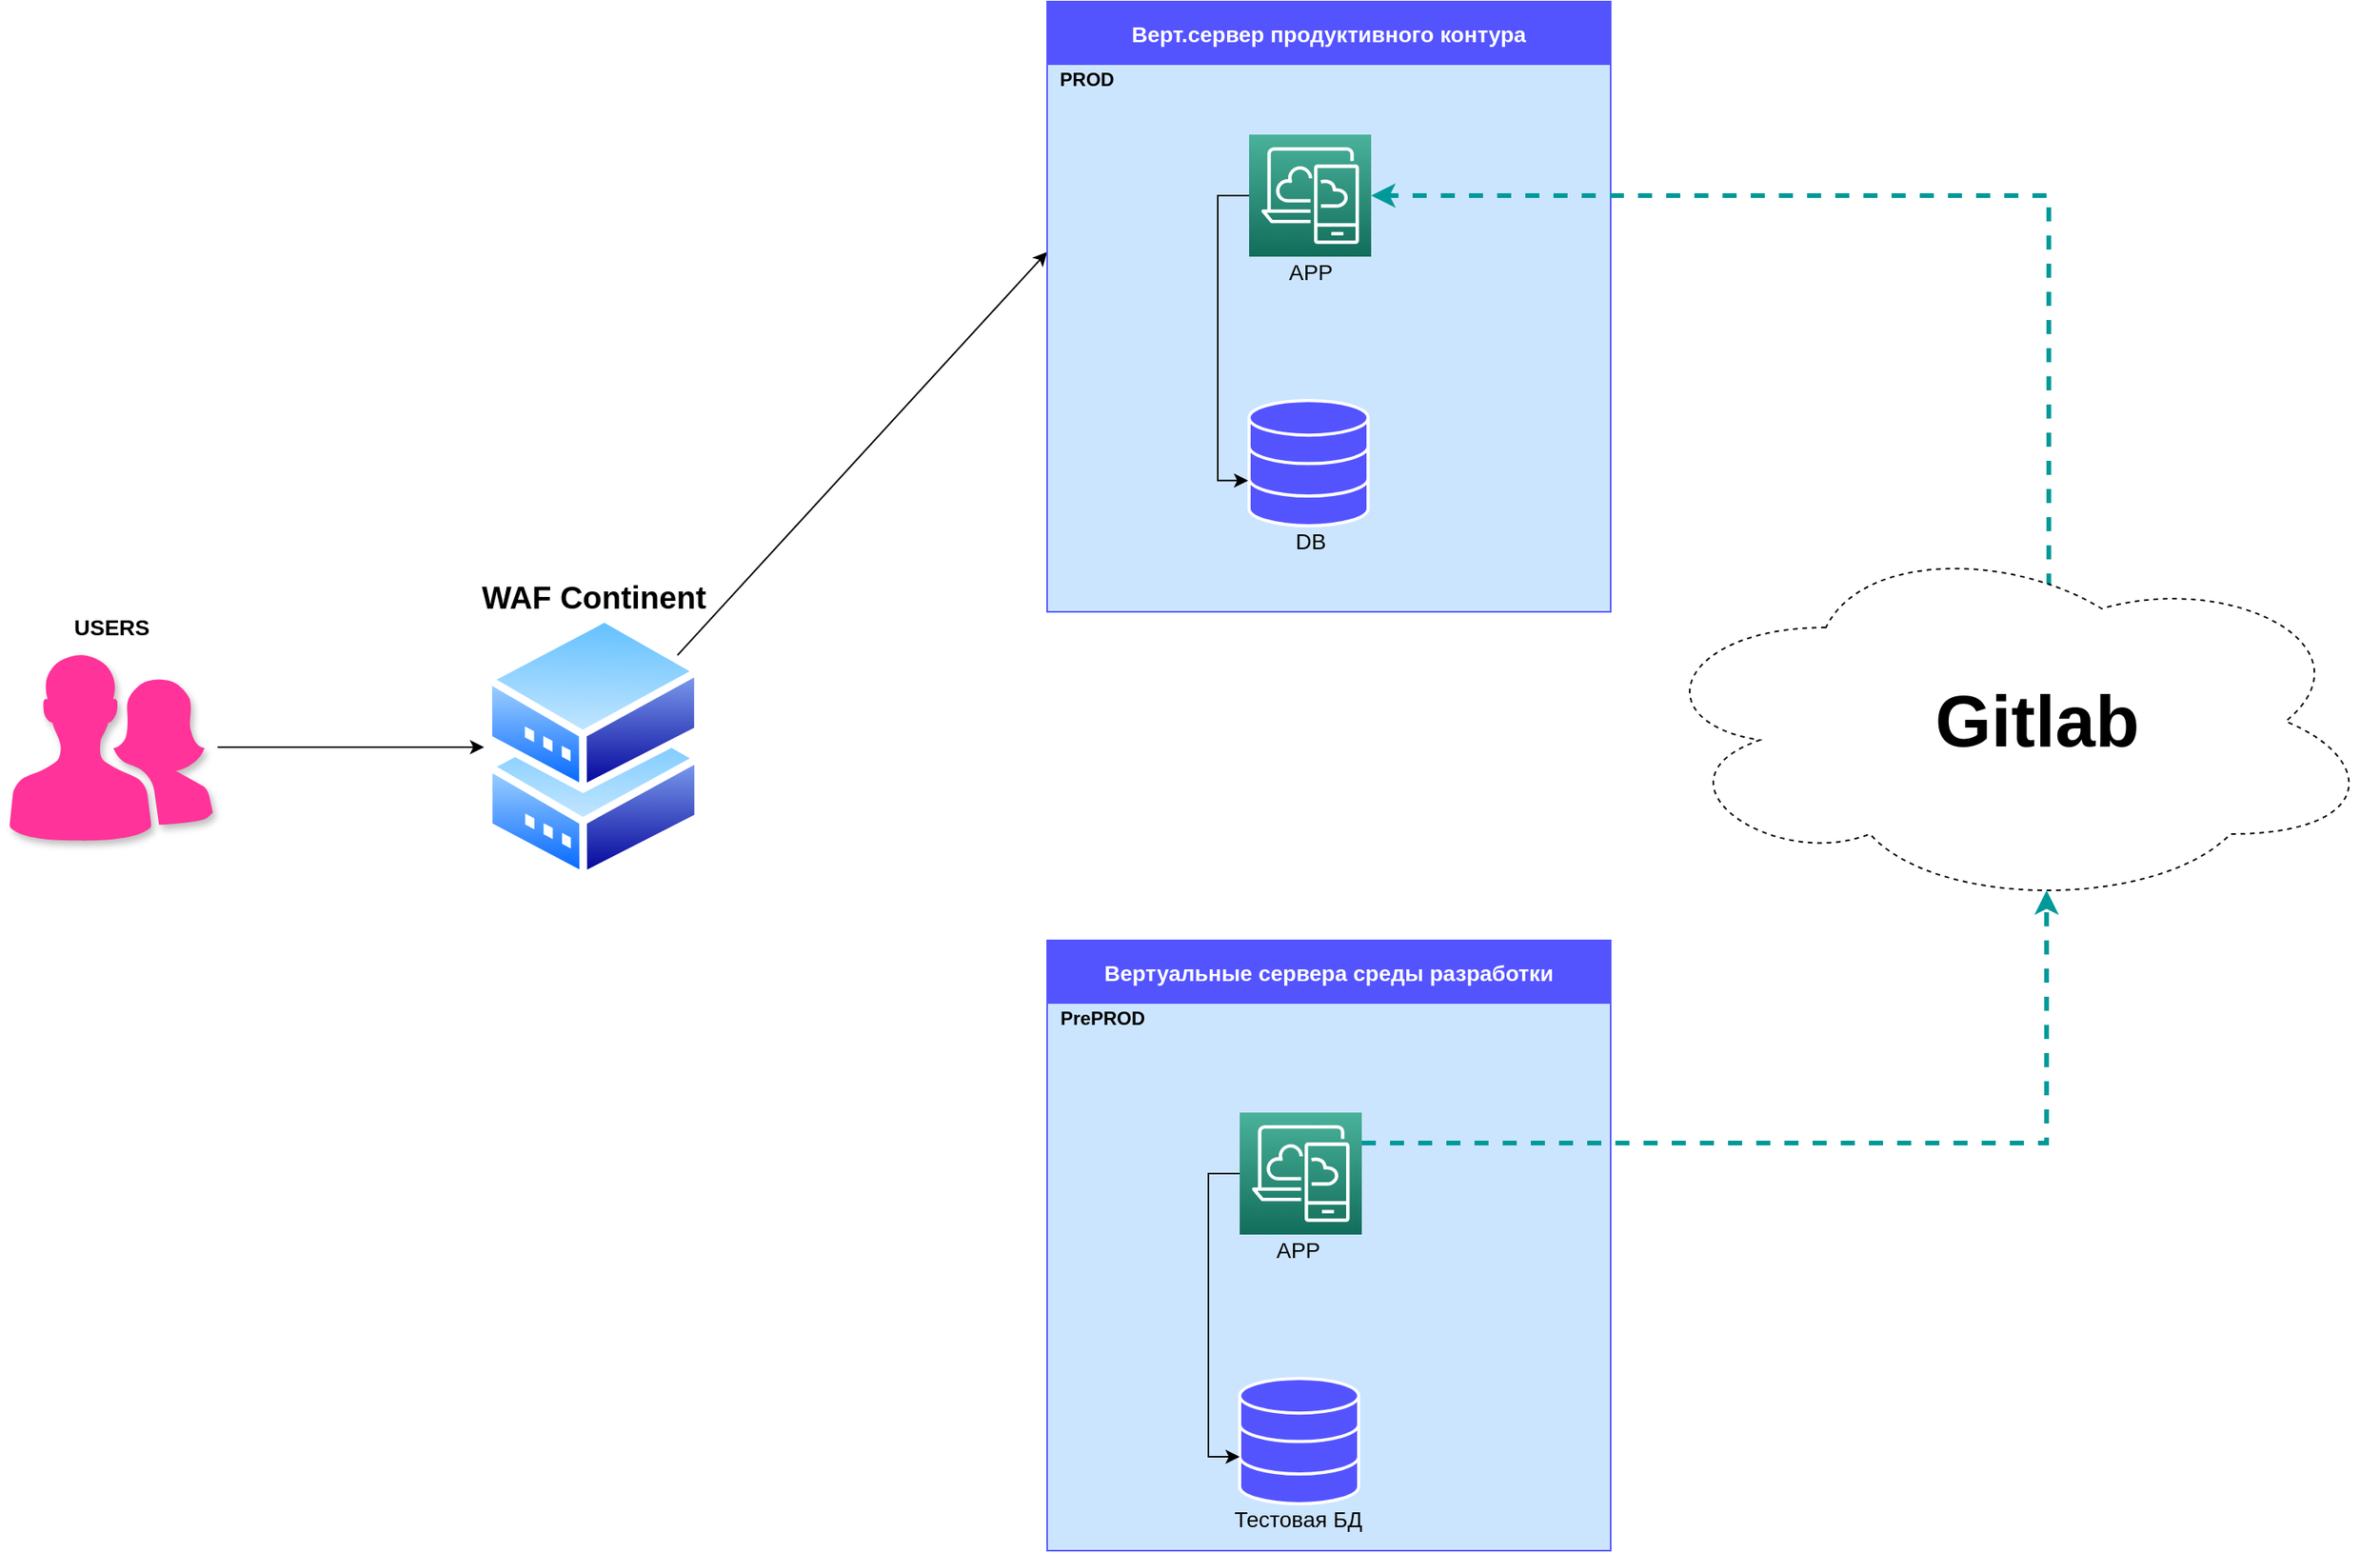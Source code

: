 <mxfile version="14.8.2" type="github">
  <diagram id="v-wtuk_-yEVzXyu53uFW" name="Page-1">
    <mxGraphModel dx="3773" dy="1521" grid="1" gridSize="10" guides="1" tooltips="1" connect="1" arrows="1" fold="1" page="1" pageScale="1" pageWidth="827" pageHeight="1169" math="0" shadow="0">
      <root>
        <mxCell id="0" />
        <mxCell id="1" parent="0" />
        <mxCell id="-sHsXnIv7ehbZTR2JKuz-21" value="Вертуальные сервера среды разработки" style="swimlane;sketch=0;fillColor=#5454FF;strokeColor=#5454FF;rounded=0;shadow=0;glass=0;swimlaneFillColor=#CCE5FF;fontColor=#FFFFFF;startSize=40;fontSize=14;" parent="1" vertex="1">
          <mxGeometry x="120" y="710" width="360" height="390" as="geometry" />
        </mxCell>
        <mxCell id="-sHsXnIv7ehbZTR2JKuz-10" value="" style="html=1;verticalLabelPosition=bottom;align=center;labelBackgroundColor=#ffffff;verticalAlign=top;strokeWidth=2;shadow=0;dashed=0;shape=mxgraph.ios7.icons.data;fillColor=#5454FF;strokeColor=#FFFFFF;" parent="-sHsXnIv7ehbZTR2JKuz-21" vertex="1">
          <mxGeometry x="123" y="280" width="76" height="80" as="geometry" />
        </mxCell>
        <mxCell id="-sHsXnIv7ehbZTR2JKuz-11" value="" style="points=[[0,0,0],[0.25,0,0],[0.5,0,0],[0.75,0,0],[1,0,0],[0,1,0],[0.25,1,0],[0.5,1,0],[0.75,1,0],[1,1,0],[0,0.25,0],[0,0.5,0],[0,0.75,0],[1,0.25,0],[1,0.5,0],[1,0.75,0]];outlineConnect=0;fontColor=#232F3E;gradientColor=#4AB29A;gradientDirection=north;fillColor=#116D5B;strokeColor=#ffffff;dashed=0;verticalLabelPosition=bottom;verticalAlign=top;align=center;html=1;fontSize=12;fontStyle=0;aspect=fixed;shape=mxgraph.aws4.resourceIcon;resIcon=mxgraph.aws4.desktop_and_app_streaming;" parent="-sHsXnIv7ehbZTR2JKuz-21" vertex="1">
          <mxGeometry x="123" y="110" width="78" height="78" as="geometry" />
        </mxCell>
        <mxCell id="-sHsXnIv7ehbZTR2JKuz-12" value="&lt;font style=&quot;font-size: 14px&quot;&gt;APP&lt;/font&gt;" style="text;html=1;resizable=0;autosize=1;align=center;verticalAlign=middle;points=[];fillColor=none;strokeColor=none;rounded=0;" parent="-sHsXnIv7ehbZTR2JKuz-21" vertex="1">
          <mxGeometry x="140" y="188" width="40" height="20" as="geometry" />
        </mxCell>
        <mxCell id="-sHsXnIv7ehbZTR2JKuz-13" value="&lt;font style=&quot;font-size: 14px&quot;&gt;Тестовая БД&lt;/font&gt;" style="text;html=1;resizable=0;autosize=1;align=center;verticalAlign=middle;points=[];fillColor=none;strokeColor=none;rounded=0;" parent="-sHsXnIv7ehbZTR2JKuz-21" vertex="1">
          <mxGeometry x="110" y="360" width="100" height="20" as="geometry" />
        </mxCell>
        <mxCell id="xNV7zSzciqL4xYP6tt0m-27" value="PrePROD" style="text;html=1;resizable=0;autosize=1;align=center;verticalAlign=middle;points=[];fillColor=none;strokeColor=none;rounded=0;fontStyle=1" vertex="1" parent="-sHsXnIv7ehbZTR2JKuz-21">
          <mxGeometry y="40" width="70" height="20" as="geometry" />
        </mxCell>
        <mxCell id="-sHsXnIv7ehbZTR2JKuz-47" style="rounded=0;orthogonalLoop=1;jettySize=auto;html=1;fontColor=#FFFFFF;" parent="1" source="xNV7zSzciqL4xYP6tt0m-25" edge="1">
          <mxGeometry relative="1" as="geometry">
            <mxPoint x="120" y="270" as="targetPoint" />
            <mxPoint x="-130" y="510" as="sourcePoint" />
          </mxGeometry>
        </mxCell>
        <mxCell id="-sHsXnIv7ehbZTR2JKuz-40" value="&lt;font style=&quot;font-size: 20px&quot;&gt;WAF Continent&lt;/font&gt;" style="text;html=1;resizable=0;autosize=1;align=center;verticalAlign=middle;points=[];fillColor=none;strokeColor=none;rounded=0;fontStyle=1" parent="1" vertex="1">
          <mxGeometry x="-250" y="480" width="160" height="20" as="geometry" />
        </mxCell>
        <mxCell id="-sHsXnIv7ehbZTR2JKuz-50" style="edgeStyle=orthogonalEdgeStyle;rounded=0;orthogonalLoop=1;jettySize=auto;html=1;fontColor=#FFFFFF;" parent="1" source="-sHsXnIv7ehbZTR2JKuz-45" target="xNV7zSzciqL4xYP6tt0m-25" edge="1">
          <mxGeometry relative="1" as="geometry">
            <mxPoint x="-250" y="586.5" as="targetPoint" />
          </mxGeometry>
        </mxCell>
        <mxCell id="-sHsXnIv7ehbZTR2JKuz-45" value="" style="verticalLabelPosition=bottom;html=1;verticalAlign=top;pointerEvents=1;align=center;shape=mxgraph.cisco_safe.people_places_things_icons.icon2;rounded=0;shadow=1;glass=0;sketch=0;fontColor=#FFFFFF;strokeWidth=4;perimeterSpacing=3;fillColor=#FF3399;" parent="1" vertex="1">
          <mxGeometry x="-543" y="526.5" width="130" height="120" as="geometry" />
        </mxCell>
        <mxCell id="-sHsXnIv7ehbZTR2JKuz-48" value="&lt;font style=&quot;font-size: 14px&quot;&gt;USERS&lt;/font&gt;" style="text;html=1;resizable=0;autosize=1;align=center;verticalAlign=middle;points=[];fillColor=none;strokeColor=none;rounded=0;fontStyle=1" parent="1" vertex="1">
          <mxGeometry x="-508" y="500" width="60" height="20" as="geometry" />
        </mxCell>
        <mxCell id="xNV7zSzciqL4xYP6tt0m-1" value="Верт.сервер продуктивного контура" style="swimlane;sketch=0;fillColor=#5454FF;strokeColor=#5454FF;rounded=0;shadow=0;glass=0;swimlaneFillColor=#CCE5FF;fontColor=#FFFFFF;startSize=40;fontSize=14;" vertex="1" parent="1">
          <mxGeometry x="120" y="110" width="360" height="390" as="geometry" />
        </mxCell>
        <mxCell id="xNV7zSzciqL4xYP6tt0m-2" value="" style="html=1;verticalLabelPosition=bottom;align=center;labelBackgroundColor=#ffffff;verticalAlign=top;strokeWidth=2;shadow=0;dashed=0;shape=mxgraph.ios7.icons.data;fillColor=#5454FF;strokeColor=#FFFFFF;" vertex="1" parent="xNV7zSzciqL4xYP6tt0m-1">
          <mxGeometry x="129" y="255" width="76" height="80" as="geometry" />
        </mxCell>
        <mxCell id="xNV7zSzciqL4xYP6tt0m-28" style="edgeStyle=orthogonalEdgeStyle;rounded=0;orthogonalLoop=1;jettySize=auto;html=1;exitX=0;exitY=0.5;exitDx=0;exitDy=0;exitPerimeter=0;entryX=-0.008;entryY=0.639;entryDx=0;entryDy=0;entryPerimeter=0;" edge="1" parent="xNV7zSzciqL4xYP6tt0m-1" source="xNV7zSzciqL4xYP6tt0m-3" target="xNV7zSzciqL4xYP6tt0m-2">
          <mxGeometry relative="1" as="geometry" />
        </mxCell>
        <mxCell id="xNV7zSzciqL4xYP6tt0m-3" value="" style="points=[[0,0,0],[0.25,0,0],[0.5,0,0],[0.75,0,0],[1,0,0],[0,1,0],[0.25,1,0],[0.5,1,0],[0.75,1,0],[1,1,0],[0,0.25,0],[0,0.5,0],[0,0.75,0],[1,0.25,0],[1,0.5,0],[1,0.75,0]];outlineConnect=0;fontColor=#232F3E;gradientColor=#4AB29A;gradientDirection=north;fillColor=#116D5B;strokeColor=#ffffff;dashed=0;verticalLabelPosition=bottom;verticalAlign=top;align=center;html=1;fontSize=12;fontStyle=0;aspect=fixed;shape=mxgraph.aws4.resourceIcon;resIcon=mxgraph.aws4.desktop_and_app_streaming;" vertex="1" parent="xNV7zSzciqL4xYP6tt0m-1">
          <mxGeometry x="129" y="85" width="78" height="78" as="geometry" />
        </mxCell>
        <mxCell id="xNV7zSzciqL4xYP6tt0m-5" value="&lt;font style=&quot;font-size: 14px&quot;&gt;APP&lt;/font&gt;" style="text;html=1;resizable=0;autosize=1;align=center;verticalAlign=middle;points=[];fillColor=none;strokeColor=none;rounded=0;" vertex="1" parent="xNV7zSzciqL4xYP6tt0m-1">
          <mxGeometry x="148" y="163" width="40" height="20" as="geometry" />
        </mxCell>
        <mxCell id="xNV7zSzciqL4xYP6tt0m-6" value="&lt;font style=&quot;font-size: 14px&quot;&gt;DB&lt;/font&gt;" style="text;html=1;resizable=0;autosize=1;align=center;verticalAlign=middle;points=[];fillColor=none;strokeColor=none;rounded=0;" vertex="1" parent="xNV7zSzciqL4xYP6tt0m-1">
          <mxGeometry x="153" y="335" width="30" height="20" as="geometry" />
        </mxCell>
        <mxCell id="xNV7zSzciqL4xYP6tt0m-7" value="PROD" style="text;html=1;resizable=0;autosize=1;align=center;verticalAlign=middle;points=[];fillColor=none;strokeColor=none;rounded=0;fontStyle=1" vertex="1" parent="xNV7zSzciqL4xYP6tt0m-1">
          <mxGeometry y="40" width="50" height="20" as="geometry" />
        </mxCell>
        <mxCell id="xNV7zSzciqL4xYP6tt0m-24" style="edgeStyle=orthogonalEdgeStyle;rounded=0;orthogonalLoop=1;jettySize=auto;html=1;exitX=0.553;exitY=0.144;exitDx=0;exitDy=0;exitPerimeter=0;entryX=1;entryY=0.5;entryDx=0;entryDy=0;entryPerimeter=0;dashed=1;strokeWidth=3;strokeColor=#009999;" edge="1" parent="1" source="xNV7zSzciqL4xYP6tt0m-16" target="xNV7zSzciqL4xYP6tt0m-3">
          <mxGeometry relative="1" as="geometry">
            <mxPoint x="480" y="280" as="targetPoint" />
            <Array as="points">
              <mxPoint x="760" y="234" />
            </Array>
          </mxGeometry>
        </mxCell>
        <mxCell id="xNV7zSzciqL4xYP6tt0m-16" value="" style="ellipse;shape=cloud;whiteSpace=wrap;html=1;dashed=1;" vertex="1" parent="1">
          <mxGeometry x="500" y="450" width="470" height="240" as="geometry" />
        </mxCell>
        <mxCell id="xNV7zSzciqL4xYP6tt0m-17" style="edgeStyle=orthogonalEdgeStyle;rounded=0;orthogonalLoop=1;jettySize=auto;html=1;exitX=1;exitY=0.25;exitDx=0;exitDy=0;exitPerimeter=0;entryX=0.55;entryY=0.95;entryDx=0;entryDy=0;entryPerimeter=0;dashed=1;strokeWidth=3;strokeColor=#009999;" edge="1" parent="1" source="-sHsXnIv7ehbZTR2JKuz-11" target="xNV7zSzciqL4xYP6tt0m-16">
          <mxGeometry relative="1" as="geometry">
            <mxPoint x="1270" y="710" as="targetPoint" />
            <Array as="points">
              <mxPoint x="759" y="839" />
            </Array>
          </mxGeometry>
        </mxCell>
        <mxCell id="xNV7zSzciqL4xYP6tt0m-25" value="" style="aspect=fixed;perimeter=ellipsePerimeter;html=1;align=center;shadow=0;dashed=0;spacingTop=3;image;image=img/lib/active_directory/shadowed_router.svg;fillColor=#00FF00;" vertex="1" parent="1">
          <mxGeometry x="-239.7" y="501.5" width="139.4" height="170" as="geometry" />
        </mxCell>
        <mxCell id="xNV7zSzciqL4xYP6tt0m-26" value="&lt;font style=&quot;font-size: 46px&quot;&gt;Gitlab&lt;/font&gt;" style="text;html=1;resizable=0;autosize=1;align=center;verticalAlign=middle;points=[];fillColor=none;strokeColor=none;rounded=0;fontStyle=1" vertex="1" parent="1">
          <mxGeometry x="677" y="555" width="150" height="30" as="geometry" />
        </mxCell>
        <mxCell id="xNV7zSzciqL4xYP6tt0m-29" style="edgeStyle=orthogonalEdgeStyle;rounded=0;orthogonalLoop=1;jettySize=auto;html=1;exitX=0;exitY=0.5;exitDx=0;exitDy=0;exitPerimeter=0;" edge="1" parent="1" source="-sHsXnIv7ehbZTR2JKuz-11">
          <mxGeometry relative="1" as="geometry">
            <mxPoint x="243" y="1040" as="targetPoint" />
            <Array as="points">
              <mxPoint x="223" y="859" />
              <mxPoint x="223" y="1040" />
            </Array>
          </mxGeometry>
        </mxCell>
      </root>
    </mxGraphModel>
  </diagram>
</mxfile>
